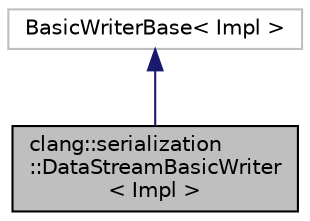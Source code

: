 digraph "clang::serialization::DataStreamBasicWriter&lt; Impl &gt;"
{
 // LATEX_PDF_SIZE
  bgcolor="transparent";
  edge [fontname="Helvetica",fontsize="10",labelfontname="Helvetica",labelfontsize="10"];
  node [fontname="Helvetica",fontsize="10",shape=record];
  Node1 [label="clang::serialization\l::DataStreamBasicWriter\l\< Impl \>",height=0.2,width=0.4,color="black", fillcolor="grey75", style="filled", fontcolor="black",tooltip="DataStreamBasicWriter provides convenience implementations for many BasicWriter methods based on the ..."];
  Node2 -> Node1 [dir="back",color="midnightblue",fontsize="10",style="solid",fontname="Helvetica"];
  Node2 [label="BasicWriterBase\< Impl \>",height=0.2,width=0.4,color="grey75",tooltip=" "];
}
